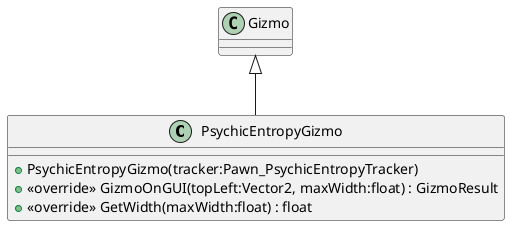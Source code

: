 @startuml
class PsychicEntropyGizmo {
    + PsychicEntropyGizmo(tracker:Pawn_PsychicEntropyTracker)
    + <<override>> GizmoOnGUI(topLeft:Vector2, maxWidth:float) : GizmoResult
    + <<override>> GetWidth(maxWidth:float) : float
}
Gizmo <|-- PsychicEntropyGizmo
@enduml
